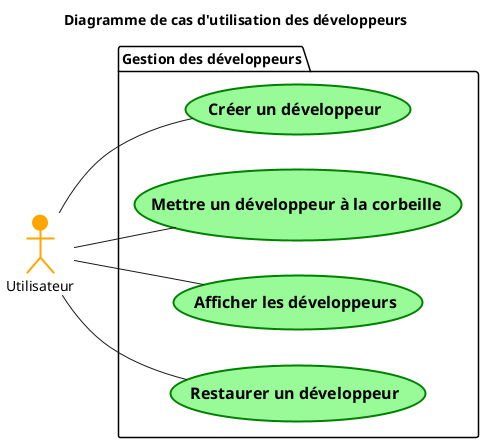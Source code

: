 @startuml  
title Diagramme de cas d'utilisation des développeurs

left to right direction

actor Utilisateur #Orange;line:Orange;line.bold

package "Gestion des développeurs" {
    usecase "== Créer un développeur" as UC1 #PaleGreen;line:Green;line.bold
    usecase "== Mettre un développeur à la corbeille" as UC5 #PaleGreen;line:Green;line.bold
    usecase "== Afficher les développeurs" as UC8 #PaleGreen;line:Green;line.bold
    usecase "== Restaurer un développeur" as UC21 #PaleGreen;line:Green;line.bold
}

Utilisateur -- UC1
Utilisateur -- UC5
Utilisateur -- UC8
Utilisateur -- UC21

@enduml